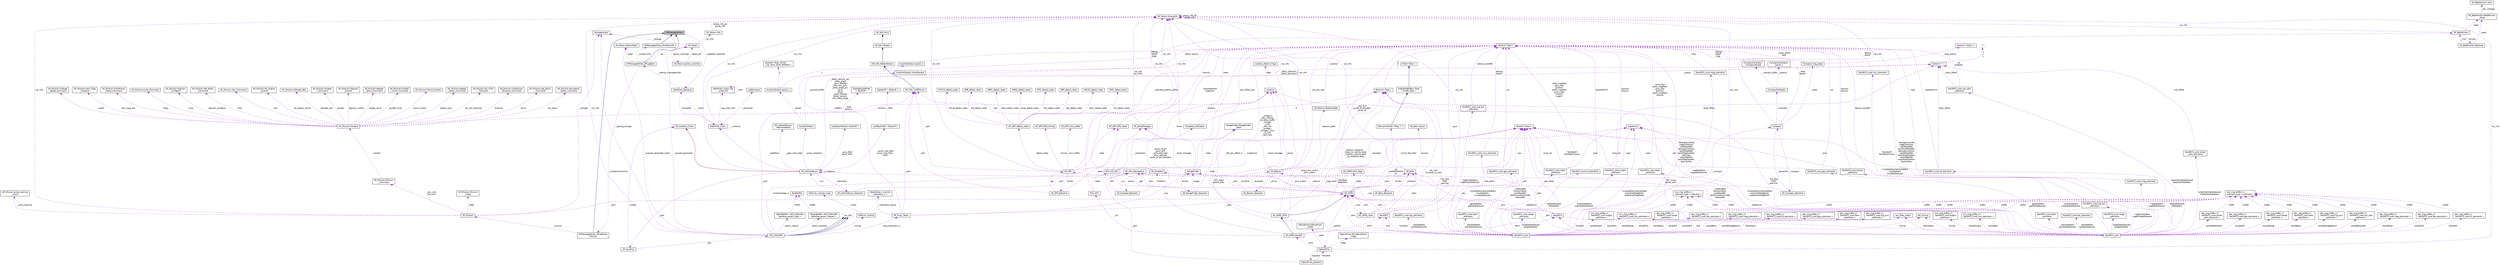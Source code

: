 digraph "DFMessageWriter"
{
 // INTERACTIVE_SVG=YES
  edge [fontname="Helvetica",fontsize="10",labelfontname="Helvetica",labelfontsize="10"];
  node [fontname="Helvetica",fontsize="10",shape=record];
  Node1 [label="DFMessageWriter",height=0.2,width=0.4,color="black", fillcolor="grey75", style="filled", fontcolor="black"];
  Node2 -> Node1 [dir="back",color="darkorchid3",fontsize="10",style="dashed",label=" _dataflash_backend" ,fontname="Helvetica"];
  Node2 [label="DataFlash_Backend",height=0.2,width=0.4,color="black", fillcolor="white", style="filled",URL="$classDataFlash__Backend.html"];
  Node3 -> Node2 [dir="back",color="darkorchid3",fontsize="10",style="dashed",label=" _front" ,fontname="Helvetica"];
  Node3 [label="DataFlash_Class",height=0.2,width=0.4,color="black", fillcolor="white", style="filled",URL="$classDataFlash__Class.html"];
  Node4 -> Node3 [dir="back",color="darkorchid3",fontsize="10",style="dashed",label=" log_write_fmts" ,fontname="Helvetica"];
  Node4 [label="DataFlash_Class::log\l_write_fmt",height=0.2,width=0.4,color="black", fillcolor="white", style="filled",URL="$structDataFlash__Class_1_1log__write__fmt.html"];
  Node4 -> Node4 [dir="back",color="darkorchid3",fontsize="10",style="dashed",label=" next" ,fontname="Helvetica"];
  Node5 -> Node3 [dir="back",color="darkorchid3",fontsize="10",style="dashed",label=" _structures" ,fontname="Helvetica"];
  Node5 [label="LogStructure",height=0.2,width=0.4,color="black", fillcolor="white", style="filled",URL="$structLogStructure.html"];
  Node3 -> Node3 [dir="back",color="darkorchid3",fontsize="10",style="dashed",label=" _instance" ,fontname="Helvetica"];
  Node2 -> Node3 [dir="back",color="darkorchid3",fontsize="10",style="dashed",label=" backends" ,fontname="Helvetica"];
  Node6 -> Node3 [dir="back",color="darkorchid3",fontsize="10",style="dashed",label=" var_info" ,fontname="Helvetica"];
  Node6 [label="AP_Param::GroupInfo",height=0.2,width=0.4,color="black", fillcolor="white", style="filled",URL="$structAP__Param_1_1GroupInfo.html"];
  Node6 -> Node6 [dir="back",color="darkorchid3",fontsize="10",style="dashed",label=" group_info_ptr\ngroup_info" ,fontname="Helvetica"];
  Node7 -> Node2 [dir="back",color="darkorchid3",fontsize="10",style="dashed",label=" _startup_messagewriter" ,fontname="Helvetica"];
  Node7 [label="DFMessageWriter_DFLogStart",height=0.2,width=0.4,color="black", fillcolor="white", style="filled",URL="$classDFMessageWriter__DFLogStart.html"];
  Node1 -> Node7 [dir="back",color="midnightblue",fontsize="10",style="solid",fontname="Helvetica"];
  Node8 -> Node7 [dir="back",color="darkorchid3",fontsize="10",style="dashed",label=" _writeentiremission" ,fontname="Helvetica"];
  Node8 [label="DFMessageWriter_WriteEntire\lMission",height=0.2,width=0.4,color="black", fillcolor="white", style="filled",URL="$classDFMessageWriter__WriteEntireMission.html"];
  Node1 -> Node8 [dir="back",color="midnightblue",fontsize="10",style="solid",fontname="Helvetica"];
  Node9 -> Node8 [dir="back",color="darkorchid3",fontsize="10",style="dashed",label=" _mission" ,fontname="Helvetica"];
  Node9 [label="AP_Mission",height=0.2,width=0.4,color="black", fillcolor="white", style="filled",URL="$classAP__Mission.html",tooltip="Object managing Mission. "];
  Node10 -> Node9 [dir="back",color="darkorchid3",fontsize="10",style="dashed",label=" _storage" ,fontname="Helvetica"];
  Node10 [label="StorageAccess",height=0.2,width=0.4,color="black", fillcolor="white", style="filled",URL="$classStorageAccess.html"];
  Node11 -> Node9 [dir="back",color="darkorchid3",fontsize="10",style="dashed",label=" _nav_cmd\n_do_cmd" ,fontname="Helvetica"];
  Node11 [label="AP_Mission::Mission\l_Command",height=0.2,width=0.4,color="black", fillcolor="white", style="filled",URL="$structAP__Mission_1_1Mission__Command.html"];
  Node12 -> Node11 [dir="back",color="darkorchid3",fontsize="10",style="dashed",label=" content" ,fontname="Helvetica"];
  Node12 [label="AP_Mission::Content",height=0.2,width=0.4,color="black", fillcolor="white", style="filled",URL="$unionAP__Mission_1_1Content.html"];
  Node13 -> Node12 [dir="back",color="darkorchid3",fontsize="10",style="dashed",label=" guided_limits" ,fontname="Helvetica"];
  Node13 [label="AP_Mission::Guided\l_Limits_Command",height=0.2,width=0.4,color="black", fillcolor="white", style="filled",URL="$structAP__Mission_1_1Guided__Limits__Command.html"];
  Node14 -> Node12 [dir="back",color="darkorchid3",fontsize="10",style="dashed",label=" mount_control" ,fontname="Helvetica"];
  Node14 [label="AP_Mission::Mount_Control",height=0.2,width=0.4,color="black", fillcolor="white", style="filled",URL="$structAP__Mission_1_1Mount__Control.html"];
  Node15 -> Node12 [dir="back",color="darkorchid3",fontsize="10",style="dashed",label=" repeat_relay" ,fontname="Helvetica"];
  Node15 [label="AP_Mission::Repeat\l_Relay_Command",height=0.2,width=0.4,color="black", fillcolor="white", style="filled",URL="$structAP__Mission_1_1Repeat__Relay__Command.html"];
  Node16 -> Node12 [dir="back",color="darkorchid3",fontsize="10",style="dashed",label=" do_vtol_transition" ,fontname="Helvetica"];
  Node16 [label="AP_Mission::Do_VTOL\l_Transition",height=0.2,width=0.4,color="black", fillcolor="white", style="filled",URL="$structAP__Mission_1_1Do__VTOL__Transition.html"];
  Node17 -> Node12 [dir="back",color="darkorchid3",fontsize="10",style="dashed",label=" distance" ,fontname="Helvetica"];
  Node17 [label="AP_Mission::Conditional\l_Distance_Command",height=0.2,width=0.4,color="black", fillcolor="white", style="filled",URL="$structAP__Mission_1_1Conditional__Distance__Command.html"];
  Node18 -> Node12 [dir="back",color="darkorchid3",fontsize="10",style="dashed",label=" servo" ,fontname="Helvetica"];
  Node18 [label="AP_Mission::Set_Servo\l_Command",height=0.2,width=0.4,color="black", fillcolor="white", style="filled",URL="$structAP__Mission_1_1Set__Servo__Command.html"];
  Node19 -> Node12 [dir="back",color="darkorchid3",fontsize="10",style="dashed",label=" nav_delay" ,fontname="Helvetica"];
  Node19 [label="AP_Mission::Navigation\l_Delay_Command",height=0.2,width=0.4,color="black", fillcolor="white", style="filled",URL="$structAP__Mission_1_1Navigation__Delay__Command.html"];
  Node20 -> Node12 [dir="back",color="darkorchid3",fontsize="10",style="dashed",label=" speed" ,fontname="Helvetica"];
  Node20 [label="AP_Mission::Change\l_Speed_Command",height=0.2,width=0.4,color="black", fillcolor="white", style="filled",URL="$structAP__Mission_1_1Change__Speed__Command.html"];
  Node21 -> Node12 [dir="back",color="darkorchid3",fontsize="10",style="dashed",label=" cam_trigg_dist" ,fontname="Helvetica"];
  Node21 [label="AP_Mission::Cam_Trigg\l_Distance",height=0.2,width=0.4,color="black", fillcolor="white", style="filled",URL="$structAP__Mission_1_1Cam__Trigg__Distance.html"];
  Node22 -> Node12 [dir="back",color="darkorchid3",fontsize="10",style="dashed",label=" delay" ,fontname="Helvetica"];
  Node22 [label="AP_Mission::Conditional\l_Delay_Command",height=0.2,width=0.4,color="black", fillcolor="white", style="filled",URL="$structAP__Mission_1_1Conditional__Delay__Command.html"];
  Node23 -> Node12 [dir="back",color="darkorchid3",fontsize="10",style="dashed",label=" jump" ,fontname="Helvetica"];
  Node23 [label="AP_Mission::Jump_Command",height=0.2,width=0.4,color="black", fillcolor="white", style="filled",URL="$structAP__Mission_1_1Jump__Command.html"];
  Node24 -> Node12 [dir="back",color="darkorchid3",fontsize="10",style="dashed",label=" location" ,fontname="Helvetica"];
  Node24 [label="Location",height=0.2,width=0.4,color="black", fillcolor="white", style="filled",URL="$structLocation.html"];
  Node25 -> Node24 [dir="back",color="darkorchid3",fontsize="10",style="dashed",label=" flags" ,fontname="Helvetica"];
  Node25 [label="Location_Option_Flags",height=0.2,width=0.4,color="black", fillcolor="white", style="filled",URL="$structLocation__Option__Flags.html"];
  Node26 -> Node12 [dir="back",color="darkorchid3",fontsize="10",style="dashed",label=" digicam_configure" ,fontname="Helvetica"];
  Node26 [label="AP_Mission::Digicam\l_Configure",height=0.2,width=0.4,color="black", fillcolor="white", style="filled",URL="$structAP__Mission_1_1Digicam__Configure.html"];
  Node27 -> Node12 [dir="back",color="darkorchid3",fontsize="10",style="dashed",label=" relay" ,fontname="Helvetica"];
  Node27 [label="AP_Mission::Set_Relay\l_Command",height=0.2,width=0.4,color="black", fillcolor="white", style="filled",URL="$structAP__Mission_1_1Set__Relay__Command.html"];
  Node28 -> Node12 [dir="back",color="darkorchid3",fontsize="10",style="dashed",label=" yaw" ,fontname="Helvetica"];
  Node28 [label="AP_Mission::Yaw_Command",height=0.2,width=0.4,color="black", fillcolor="white", style="filled",URL="$structAP__Mission_1_1Yaw__Command.html"];
  Node29 -> Node12 [dir="back",color="darkorchid3",fontsize="10",style="dashed",label=" do_engine_control" ,fontname="Helvetica"];
  Node29 [label="AP_Mission::Do_Engine\l_Control",height=0.2,width=0.4,color="black", fillcolor="white", style="filled",URL="$structAP__Mission_1_1Do__Engine__Control.html"];
  Node30 -> Node12 [dir="back",color="darkorchid3",fontsize="10",style="dashed",label=" altitude_wait" ,fontname="Helvetica"];
  Node30 [label="AP_Mission::Altitude_Wait",height=0.2,width=0.4,color="black", fillcolor="white", style="filled",URL="$structAP__Mission_1_1Altitude__Wait.html"];
  Node31 -> Node12 [dir="back",color="darkorchid3",fontsize="10",style="dashed",label=" gripper" ,fontname="Helvetica"];
  Node31 [label="AP_Mission::Gripper\l_Command",height=0.2,width=0.4,color="black", fillcolor="white", style="filled",URL="$structAP__Mission_1_1Gripper__Command.html"];
  Node32 -> Node12 [dir="back",color="darkorchid3",fontsize="10",style="dashed",label=" digicam_control" ,fontname="Helvetica"];
  Node32 [label="AP_Mission::Digicam\l_Control",height=0.2,width=0.4,color="black", fillcolor="white", style="filled",URL="$structAP__Mission_1_1Digicam__Control.html"];
  Node33 -> Node12 [dir="back",color="darkorchid3",fontsize="10",style="dashed",label=" repeat_servo" ,fontname="Helvetica"];
  Node33 [label="AP_Mission::Repeat\l_Servo_Command",height=0.2,width=0.4,color="black", fillcolor="white", style="filled",URL="$structAP__Mission_1_1Repeat__Servo__Command.html"];
  Node6 -> Node9 [dir="back",color="darkorchid3",fontsize="10",style="dashed",label=" var_info" ,fontname="Helvetica"];
  Node34 -> Node9 [dir="back",color="darkorchid3",fontsize="10",style="dashed",label=" _flags" ,fontname="Helvetica"];
  Node34 [label="AP_Mission::Mission\l_Flags",height=0.2,width=0.4,color="black", fillcolor="white", style="filled",URL="$structAP__Mission_1_1Mission__Flags.html"];
  Node35 -> Node9 [dir="back",color="darkorchid3",fontsize="10",style="dashed",label=" _ahrs" ,fontname="Helvetica"];
  Node35 [label="AP_AHRS",height=0.2,width=0.4,color="black", fillcolor="white", style="filled",URL="$classAP__AHRS.html"];
  Node36 -> Node35 [dir="back",color="darkorchid3",fontsize="10",style="dashed",label=" _rotation_autopilot\l_body_to_vehicle_body\n_rotation_vehicle_body\l_to_autopilot_body" ,fontname="Helvetica"];
  Node36 [label="Matrix3\< float \>",height=0.2,width=0.4,color="black", fillcolor="white", style="filled",URL="$classMatrix3.html"];
  Node37 -> Node36 [dir="back",color="darkorchid3",fontsize="10",style="dashed",label=" a\nb\nc" ,fontname="Helvetica"];
  Node37 [label="Vector3\< float \>",height=0.2,width=0.4,color="black", fillcolor="white", style="filled",URL="$classVector3.html"];
  Node38 -> Node35 [dir="back",color="darkorchid3",fontsize="10",style="dashed",label=" _flags" ,fontname="Helvetica"];
  Node38 [label="AP_AHRS::ahrs_flags",height=0.2,width=0.4,color="black", fillcolor="white", style="filled",URL="$structAP__AHRS_1_1ahrs__flags.html"];
  Node39 -> Node35 [dir="back",color="darkorchid3",fontsize="10",style="dashed",label=" _baro" ,fontname="Helvetica"];
  Node39 [label="AP_Baro",height=0.2,width=0.4,color="black", fillcolor="white", style="filled",URL="$classAP__Baro.html"];
  Node40 -> Node39 [dir="back",color="darkorchid3",fontsize="10",style="dashed",label=" sensors" ,fontname="Helvetica"];
  Node40 [label="AP_Baro::sensor",height=0.2,width=0.4,color="black", fillcolor="white", style="filled",URL="$structAP__Baro_1_1sensor.html"];
  Node41 -> Node39 [dir="back",color="darkorchid3",fontsize="10",style="dashed",label=" _climb_rate_filter" ,fontname="Helvetica"];
  Node41 [label="DerivativeFilter\< float, 7 \>",height=0.2,width=0.4,color="black", fillcolor="white", style="filled",URL="$classDerivativeFilter.html"];
  Node42 -> Node41 [dir="back",color="midnightblue",fontsize="10",style="solid",fontname="Helvetica"];
  Node42 [label="FilterWithBuffer\< float,\l FILTER_SIZE \>",height=0.2,width=0.4,color="black", fillcolor="white", style="filled",URL="$classFilterWithBuffer.html"];
  Node43 -> Node42 [dir="back",color="midnightblue",fontsize="10",style="solid",fontname="Helvetica"];
  Node43 [label="Filter\< float \>",height=0.2,width=0.4,color="black", fillcolor="white", style="filled",URL="$classFilter.html"];
  Node6 -> Node39 [dir="back",color="darkorchid3",fontsize="10",style="dashed",label=" var_info" ,fontname="Helvetica"];
  Node44 -> Node39 [dir="back",color="darkorchid3",fontsize="10",style="dashed",label=" drivers" ,fontname="Helvetica"];
  Node44 [label="AP_Baro_Backend",height=0.2,width=0.4,color="black", fillcolor="white", style="filled",URL="$classAP__Baro__Backend.html"];
  Node39 -> Node44 [dir="back",color="darkorchid3",fontsize="10",style="dashed",label=" _frontend" ,fontname="Helvetica"];
  Node45 -> Node44 [dir="back",color="darkorchid3",fontsize="10",style="dashed",label=" _sem" ,fontname="Helvetica"];
  Node45 [label="AP_HAL::Semaphore",height=0.2,width=0.4,color="black", fillcolor="white", style="filled",URL="$classAP__HAL_1_1Semaphore.html"];
  Node46 -> Node35 [dir="back",color="darkorchid3",fontsize="10",style="dashed",label=" _optflow" ,fontname="Helvetica"];
  Node46 [label="OpticalFlow",height=0.2,width=0.4,color="black", fillcolor="white", style="filled",URL="$classOpticalFlow.html"];
  Node47 -> Node46 [dir="back",color="darkorchid3",fontsize="10",style="dashed",label=" _ahrs" ,fontname="Helvetica"];
  Node47 [label="AP_AHRS_NavEKF",height=0.2,width=0.4,color="black", fillcolor="white", style="filled",URL="$classAP__AHRS__NavEKF.html"];
  Node48 -> Node47 [dir="back",color="midnightblue",fontsize="10",style="solid",fontname="Helvetica"];
  Node48 [label="AP_AHRS_DCM",height=0.2,width=0.4,color="black", fillcolor="white", style="filled",URL="$classAP__AHRS__DCM.html"];
  Node35 -> Node48 [dir="back",color="midnightblue",fontsize="10",style="solid",fontname="Helvetica"];
  Node36 -> Node48 [dir="back",color="darkorchid3",fontsize="10",style="dashed",label=" _body_dcm_matrix\n_dcm_matrix" ,fontname="Helvetica"];
  Node37 -> Node48 [dir="back",color="darkorchid3",fontsize="10",style="dashed",label=" _omega_P\n_last_velocity\n_ra_delay_buffer\n_omega\n_wind\n_last_vel\n_omega_I\n_omega_I_sum\n_ra_sum\n_last_fuse\n..." ,fontname="Helvetica"];
  Node49 -> Node48 [dir="back",color="darkorchid3",fontsize="10",style="dashed",label=" _mag_earth" ,fontname="Helvetica"];
  Node49 [label="Vector2\< float \>",height=0.2,width=0.4,color="black", fillcolor="white", style="filled",URL="$structVector2.html"];
  Node36 -> Node47 [dir="back",color="darkorchid3",fontsize="10",style="dashed",label=" _dcm_matrix" ,fontname="Helvetica"];
  Node50 -> Node47 [dir="back",color="darkorchid3",fontsize="10",style="dashed",label=" EKF2" ,fontname="Helvetica"];
  Node50 [label="NavEKF2",height=0.2,width=0.4,color="black", fillcolor="white", style="filled",URL="$classNavEKF2.html"];
  Node39 -> Node50 [dir="back",color="darkorchid3",fontsize="10",style="dashed",label=" _baro" ,fontname="Helvetica"];
  Node6 -> Node50 [dir="back",color="darkorchid3",fontsize="10",style="dashed",label=" var_info" ,fontname="Helvetica"];
  Node49 -> Node50 [dir="back",color="darkorchid3",fontsize="10",style="dashed",label=" core_delta" ,fontname="Helvetica"];
  Node51 -> Node50 [dir="back",color="darkorchid3",fontsize="10",style="dashed",label=" _rng" ,fontname="Helvetica"];
  Node51 [label="RangeFinder",height=0.2,width=0.4,color="black", fillcolor="white", style="filled",URL="$classRangeFinder.html"];
  Node52 -> Node51 [dir="back",color="darkorchid3",fontsize="10",style="dashed",label=" serial_manager" ,fontname="Helvetica"];
  Node52 [label="AP_SerialManager",height=0.2,width=0.4,color="black", fillcolor="white", style="filled",URL="$classAP__SerialManager.html"];
  Node53 -> Node52 [dir="back",color="darkorchid3",fontsize="10",style="dashed",label=" uart" ,fontname="Helvetica"];
  Node53 [label="AP_HAL::UARTDriver",height=0.2,width=0.4,color="black", fillcolor="white", style="filled",URL="$classAP__HAL_1_1UARTDriver.html"];
  Node54 -> Node53 [dir="back",color="midnightblue",fontsize="10",style="solid",fontname="Helvetica"];
  Node54 [label="AP_HAL::BetterStream",height=0.2,width=0.4,color="black", fillcolor="white", style="filled",URL="$classAP__HAL_1_1BetterStream.html"];
  Node55 -> Node54 [dir="back",color="midnightblue",fontsize="10",style="solid",fontname="Helvetica"];
  Node55 [label="AP_HAL::Stream",height=0.2,width=0.4,color="black", fillcolor="white", style="filled",URL="$classAP__HAL_1_1Stream.html"];
  Node56 -> Node55 [dir="back",color="midnightblue",fontsize="10",style="solid",fontname="Helvetica"];
  Node56 [label="AP_HAL::Print",height=0.2,width=0.4,color="black", fillcolor="white", style="filled",URL="$classAP__HAL_1_1Print.html"];
  Node6 -> Node52 [dir="back",color="darkorchid3",fontsize="10",style="dashed",label=" var_info" ,fontname="Helvetica"];
  Node57 -> Node51 [dir="back",color="darkorchid3",fontsize="10",style="dashed",label=" state" ,fontname="Helvetica"];
  Node57 [label="RangeFinder::RangeFinder\l_State",height=0.2,width=0.4,color="black", fillcolor="white", style="filled",URL="$structRangeFinder_1_1RangeFinder__State.html"];
  Node6 -> Node51 [dir="back",color="darkorchid3",fontsize="10",style="dashed",label=" var_info" ,fontname="Helvetica"];
  Node37 -> Node51 [dir="back",color="darkorchid3",fontsize="10",style="dashed",label=" pos_offset_zero" ,fontname="Helvetica"];
  Node58 -> Node51 [dir="back",color="darkorchid3",fontsize="10",style="dashed",label=" drivers" ,fontname="Helvetica"];
  Node58 [label="AP_RangeFinder_Backend",height=0.2,width=0.4,color="black", fillcolor="white", style="filled",URL="$classAP__RangeFinder__Backend.html"];
  Node57 -> Node58 [dir="back",color="darkorchid3",fontsize="10",style="dashed",label=" state" ,fontname="Helvetica"];
  Node45 -> Node58 [dir="back",color="darkorchid3",fontsize="10",style="dashed",label=" _sem" ,fontname="Helvetica"];
  Node51 -> Node58 [dir="back",color="darkorchid3",fontsize="10",style="dashed",label=" ranger" ,fontname="Helvetica"];
  Node35 -> Node50 [dir="back",color="darkorchid3",fontsize="10",style="dashed",label=" _ahrs" ,fontname="Helvetica"];
  Node59 -> Node50 [dir="back",color="darkorchid3",fontsize="10",style="dashed",label=" core" ,fontname="Helvetica"];
  Node59 [label="NavEKF2_core",height=0.2,width=0.4,color="black", fillcolor="white", style="filled",URL="$classNavEKF2__core.html"];
  Node60 -> Node59 [dir="back",color="darkorchid3",fontsize="10",style="dashed",label=" magDataNew\nmagDataDelayed" ,fontname="Helvetica"];
  Node60 [label="NavEKF2_core::mag_elements",height=0.2,width=0.4,color="black", fillcolor="white", style="filled",URL="$structNavEKF2__core_1_1mag__elements.html"];
  Node37 -> Node60 [dir="back",color="darkorchid3",fontsize="10",style="dashed",label=" mag" ,fontname="Helvetica"];
  Node36 -> Node59 [dir="back",color="darkorchid3",fontsize="10",style="dashed",label=" Tbn_flow\nDCM\nprevTnb" ,fontname="Helvetica"];
  Node50 -> Node59 [dir="back",color="darkorchid3",fontsize="10",style="dashed",label=" frontend" ,fontname="Helvetica"];
  Node61 -> Node59 [dir="back",color="darkorchid3",fontsize="10",style="dashed",label=" baroDataNew\nbaroDataDelayed" ,fontname="Helvetica"];
  Node61 [label="NavEKF2_core::baro\l_elements",height=0.2,width=0.4,color="black", fillcolor="white", style="filled",URL="$structNavEKF2__core_1_1baro__elements.html"];
  Node62 -> Node59 [dir="back",color="darkorchid3",fontsize="10",style="dashed",label=" storedIMU" ,fontname="Helvetica"];
  Node62 [label="imu_ring_buffer_t\<\l NavEKF2_core::imu_elements \>",height=0.2,width=0.4,color="black", fillcolor="white", style="filled",URL="$classimu__ring__buffer__t.html"];
  Node63 -> Node62 [dir="back",color="darkorchid3",fontsize="10",style="dashed",label=" buffer" ,fontname="Helvetica"];
  Node63 [label="imu_ring_buffer_t\<\l element_type \>::element_t",height=0.2,width=0.4,color="black", fillcolor="white", style="filled",URL="$structimu__ring__buffer__t_1_1element__t.html"];
  Node64 -> Node59 [dir="back",color="darkorchid3",fontsize="10",style="dashed",label=" rngBcnDataNew\nrngBcnDataDelayed" ,fontname="Helvetica"];
  Node64 [label="NavEKF2_core::rng_bcn\l_elements",height=0.2,width=0.4,color="black", fillcolor="white", style="filled",URL="$structNavEKF2__core_1_1rng__bcn__elements.html"];
  Node37 -> Node64 [dir="back",color="darkorchid3",fontsize="10",style="dashed",label=" beacon_posNED" ,fontname="Helvetica"];
  Node65 -> Node59 [dir="back",color="darkorchid3",fontsize="10",style="dashed",label=" ofDataDelayed\nofDataNew" ,fontname="Helvetica"];
  Node65 [label="NavEKF2_core::of_elements",height=0.2,width=0.4,color="black", fillcolor="white", style="filled",URL="$structNavEKF2__core_1_1of__elements.html"];
  Node37 -> Node65 [dir="back",color="darkorchid3",fontsize="10",style="dashed",label=" bodyRadXYZ" ,fontname="Helvetica"];
  Node66 -> Node65 [dir="back",color="darkorchid3",fontsize="10",style="dashed",label=" body_offset" ,fontname="Helvetica"];
  Node66 [label="Vector3\< T \>",height=0.2,width=0.4,color="black", fillcolor="white", style="filled",URL="$classVector3.html"];
  Node67 -> Node66 [dir="back",color="darkorchid3",fontsize="10",style="dashed",label=" x\ny\nz" ,fontname="Helvetica"];
  Node67 [label="T",height=0.2,width=0.4,color="grey75", fillcolor="white", style="filled"];
  Node49 -> Node65 [dir="back",color="darkorchid3",fontsize="10",style="dashed",label=" flowRadXY\nflowRadXYcomp" ,fontname="Helvetica"];
  Node68 -> Node59 [dir="back",color="darkorchid3",fontsize="10",style="dashed",label=" storedGPS" ,fontname="Helvetica"];
  Node68 [label="obs_ring_buffer_t\<\l NavEKF2_core::gps_elements \>",height=0.2,width=0.4,color="black", fillcolor="white", style="filled",URL="$classobs__ring__buffer__t.html"];
  Node69 -> Node68 [dir="back",color="darkorchid3",fontsize="10",style="dashed",label=" buffer" ,fontname="Helvetica"];
  Node69 [label="obs_ring_buffer_t\<\l element_type \>::element_t",height=0.2,width=0.4,color="black", fillcolor="white", style="filled",URL="$structobs__ring__buffer__t_1_1element__t.html"];
  Node70 -> Node59 [dir="back",color="darkorchid3",fontsize="10",style="dashed",label=" timing" ,fontname="Helvetica"];
  Node70 [label="ekf_timing",height=0.2,width=0.4,color="black", fillcolor="white", style="filled",URL="$structekf__timing.html"];
  Node71 -> Node59 [dir="back",color="darkorchid3",fontsize="10",style="dashed",label=" tasDataNew\ntasDataDelayed" ,fontname="Helvetica"];
  Node71 [label="NavEKF2_core::tas_elements",height=0.2,width=0.4,color="black", fillcolor="white", style="filled",URL="$structNavEKF2__core_1_1tas__elements.html"];
  Node72 -> Node59 [dir="back",color="darkorchid3",fontsize="10",style="dashed",label=" imuQuatDownSampleNew\nprevQuatMagReset\nquatAtLastMagReset" ,fontname="Helvetica"];
  Node72 [label="Quaternion",height=0.2,width=0.4,color="black", fillcolor="white", style="filled",URL="$classQuaternion.html"];
  Node73 -> Node59 [dir="back",color="darkorchid3",fontsize="10",style="dashed",label=" stateStruct" ,fontname="Helvetica"];
  Node73 [label="NavEKF2_core::state\l_elements",height=0.2,width=0.4,color="black", fillcolor="white", style="filled",URL="$structNavEKF2__core_1_1state__elements.html"];
  Node72 -> Node73 [dir="back",color="darkorchid3",fontsize="10",style="dashed",label=" quat" ,fontname="Helvetica"];
  Node37 -> Node73 [dir="back",color="darkorchid3",fontsize="10",style="dashed",label=" body_magfield\ngyro_bias\nposition\nearth_magfield\ngyro_scale\nvelocity\nangErr" ,fontname="Helvetica"];
  Node49 -> Node73 [dir="back",color="darkorchid3",fontsize="10",style="dashed",label=" wind_vel" ,fontname="Helvetica"];
  Node74 -> Node59 [dir="back",color="darkorchid3",fontsize="10",style="dashed",label=" storedOF" ,fontname="Helvetica"];
  Node74 [label="obs_ring_buffer_t\<\l NavEKF2_core::of_elements \>",height=0.2,width=0.4,color="black", fillcolor="white", style="filled",URL="$classobs__ring__buffer__t.html"];
  Node69 -> Node74 [dir="back",color="darkorchid3",fontsize="10",style="dashed",label=" buffer" ,fontname="Helvetica"];
  Node75 -> Node59 [dir="back",color="darkorchid3",fontsize="10",style="dashed",label=" imuDataDownSampledNew\nimuDataNew\nimuDataDelayed" ,fontname="Helvetica"];
  Node75 [label="NavEKF2_core::imu_elements",height=0.2,width=0.4,color="black", fillcolor="white", style="filled",URL="$structNavEKF2__core_1_1imu__elements.html"];
  Node37 -> Node75 [dir="back",color="darkorchid3",fontsize="10",style="dashed",label=" delAng\ndelVel" ,fontname="Helvetica"];
  Node37 -> Node59 [dir="back",color="darkorchid3",fontsize="10",style="dashed",label=" delAngCorrected\nrngBcnPosSum\nvelOffsetNED\ndelAngCorrection\nearthRateNED\nearthMagFieldVar\ntiltErrVec\nvelDotNEDfilt\nbodyMagFieldVar\nreceiverPos\n..." ,fontname="Helvetica"];
  Node76 -> Node59 [dir="back",color="darkorchid3",fontsize="10",style="dashed",label=" filterStatus" ,fontname="Helvetica"];
  Node76 [label="nav_filter_status",height=0.2,width=0.4,color="black", fillcolor="white", style="filled",URL="$unionnav__filter__status.html"];
  Node77 -> Node59 [dir="back",color="darkorchid3",fontsize="10",style="dashed",label=" outputDataNew\noutputDataDelayed" ,fontname="Helvetica"];
  Node77 [label="NavEKF2_core::output\l_elements",height=0.2,width=0.4,color="black", fillcolor="white", style="filled",URL="$structNavEKF2__core_1_1output__elements.html"];
  Node72 -> Node77 [dir="back",color="darkorchid3",fontsize="10",style="dashed",label=" quat" ,fontname="Helvetica"];
  Node37 -> Node77 [dir="back",color="darkorchid3",fontsize="10",style="dashed",label=" position\nvelocity" ,fontname="Helvetica"];
  Node78 -> Node59 [dir="back",color="darkorchid3",fontsize="10",style="dashed",label=" gpsDataNew\ngpsDataDelayed" ,fontname="Helvetica"];
  Node78 [label="NavEKF2_core::gps_elements",height=0.2,width=0.4,color="black", fillcolor="white", style="filled",URL="$structNavEKF2__core_1_1gps__elements.html"];
  Node37 -> Node78 [dir="back",color="darkorchid3",fontsize="10",style="dashed",label=" vel" ,fontname="Helvetica"];
  Node49 -> Node78 [dir="back",color="darkorchid3",fontsize="10",style="dashed",label=" pos" ,fontname="Helvetica"];
  Node49 -> Node59 [dir="back",color="darkorchid3",fontsize="10",style="dashed",label=" velResetNE\nflowGyroBias\nposResetNE\nlastKnownPositionNE\nheldVelNE" ,fontname="Helvetica"];
  Node79 -> Node59 [dir="back",color="darkorchid3",fontsize="10",style="dashed",label=" storedBaro" ,fontname="Helvetica"];
  Node79 [label="obs_ring_buffer_t\<\l NavEKF2_core::baro\l_elements \>",height=0.2,width=0.4,color="black", fillcolor="white", style="filled",URL="$classobs__ring__buffer__t.html"];
  Node69 -> Node79 [dir="back",color="darkorchid3",fontsize="10",style="dashed",label=" buffer" ,fontname="Helvetica"];
  Node80 -> Node59 [dir="back",color="darkorchid3",fontsize="10",style="dashed",label=" storedRangeBeacon" ,fontname="Helvetica"];
  Node80 [label="obs_ring_buffer_t\<\l NavEKF2_core::rng_bcn\l_elements \>",height=0.2,width=0.4,color="black", fillcolor="white", style="filled",URL="$classobs__ring__buffer__t.html"];
  Node69 -> Node80 [dir="back",color="darkorchid3",fontsize="10",style="dashed",label=" buffer" ,fontname="Helvetica"];
  Node81 -> Node59 [dir="back",color="darkorchid3",fontsize="10",style="dashed",label=" storedRange" ,fontname="Helvetica"];
  Node81 [label="obs_ring_buffer_t\<\l NavEKF2_core::range\l_elements \>",height=0.2,width=0.4,color="black", fillcolor="white", style="filled",URL="$classobs__ring__buffer__t.html"];
  Node69 -> Node81 [dir="back",color="darkorchid3",fontsize="10",style="dashed",label=" buffer" ,fontname="Helvetica"];
  Node82 -> Node59 [dir="back",color="darkorchid3",fontsize="10",style="dashed",label=" storedTAS" ,fontname="Helvetica"];
  Node82 [label="obs_ring_buffer_t\<\l NavEKF2_core::tas_elements \>",height=0.2,width=0.4,color="black", fillcolor="white", style="filled",URL="$classobs__ring__buffer__t.html"];
  Node69 -> Node82 [dir="back",color="darkorchid3",fontsize="10",style="dashed",label=" buffer" ,fontname="Helvetica"];
  Node35 -> Node59 [dir="back",color="darkorchid3",fontsize="10",style="dashed",label=" _ahrs" ,fontname="Helvetica"];
  Node83 -> Node59 [dir="back",color="darkorchid3",fontsize="10",style="dashed",label=" storedMag" ,fontname="Helvetica"];
  Node83 [label="obs_ring_buffer_t\<\l NavEKF2_core::mag_elements \>",height=0.2,width=0.4,color="black", fillcolor="white", style="filled",URL="$classobs__ring__buffer__t.html"];
  Node69 -> Node83 [dir="back",color="darkorchid3",fontsize="10",style="dashed",label=" buffer" ,fontname="Helvetica"];
  Node84 -> Node59 [dir="back",color="darkorchid3",fontsize="10",style="dashed",label=" rangeDataDelayed\nrangeDataNew" ,fontname="Helvetica"];
  Node84 [label="NavEKF2_core::range\l_elements",height=0.2,width=0.4,color="black", fillcolor="white", style="filled",URL="$structNavEKF2__core_1_1range__elements.html"];
  Node24 -> Node59 [dir="back",color="darkorchid3",fontsize="10",style="dashed",label=" EKF_origin\ngpsloc_prev" ,fontname="Helvetica"];
  Node85 -> Node59 [dir="back",color="darkorchid3",fontsize="10",style="dashed",label=" storedOutput" ,fontname="Helvetica"];
  Node85 [label="imu_ring_buffer_t\<\l NavEKF2_core::output\l_elements \>",height=0.2,width=0.4,color="black", fillcolor="white", style="filled",URL="$classimu__ring__buffer__t.html"];
  Node63 -> Node85 [dir="back",color="darkorchid3",fontsize="10",style="dashed",label=" buffer" ,fontname="Helvetica"];
  Node86 -> Node47 [dir="back",color="darkorchid3",fontsize="10",style="dashed",label=" EKF3" ,fontname="Helvetica"];
  Node86 [label="NavEKF3",height=0.2,width=0.4,color="black", fillcolor="white", style="filled",URL="$classNavEKF3.html"];
  Node87 -> Node86 [dir="back",color="darkorchid3",fontsize="10",style="dashed",label=" core" ,fontname="Helvetica"];
  Node87 [label="NavEKF3_core",height=0.2,width=0.4,color="black", fillcolor="white", style="filled",URL="$classNavEKF3__core.html"];
  Node88 -> Node87 [dir="back",color="darkorchid3",fontsize="10",style="dashed",label=" storedMag" ,fontname="Helvetica"];
  Node88 [label="obs_ring_buffer_t\<\l NavEKF3_core::mag_elements \>",height=0.2,width=0.4,color="black", fillcolor="white", style="filled",URL="$classobs__ring__buffer__t.html"];
  Node69 -> Node88 [dir="back",color="darkorchid3",fontsize="10",style="dashed",label=" buffer" ,fontname="Helvetica"];
  Node89 -> Node87 [dir="back",color="darkorchid3",fontsize="10",style="dashed",label=" outputDataNew\noutputDataDelayed" ,fontname="Helvetica"];
  Node89 [label="NavEKF3_core::output\l_elements",height=0.2,width=0.4,color="black", fillcolor="white", style="filled",URL="$structNavEKF3__core_1_1output__elements.html"];
  Node72 -> Node89 [dir="back",color="darkorchid3",fontsize="10",style="dashed",label=" quat" ,fontname="Helvetica"];
  Node37 -> Node89 [dir="back",color="darkorchid3",fontsize="10",style="dashed",label=" position\nvelocity" ,fontname="Helvetica"];
  Node90 -> Node87 [dir="back",color="darkorchid3",fontsize="10",style="dashed",label=" gpsDataNew\ngpsDataDelayed" ,fontname="Helvetica"];
  Node90 [label="NavEKF3_core::gps_elements",height=0.2,width=0.4,color="black", fillcolor="white", style="filled",URL="$structNavEKF3__core_1_1gps__elements.html"];
  Node37 -> Node90 [dir="back",color="darkorchid3",fontsize="10",style="dashed",label=" vel" ,fontname="Helvetica"];
  Node49 -> Node90 [dir="back",color="darkorchid3",fontsize="10",style="dashed",label=" pos" ,fontname="Helvetica"];
  Node36 -> Node87 [dir="back",color="darkorchid3",fontsize="10",style="dashed",label=" Tbn_flow\nDCM\nprevTnb" ,fontname="Helvetica"];
  Node86 -> Node87 [dir="back",color="darkorchid3",fontsize="10",style="dashed",label=" frontend" ,fontname="Helvetica"];
  Node91 -> Node87 [dir="back",color="darkorchid3",fontsize="10",style="dashed",label=" storedOF" ,fontname="Helvetica"];
  Node91 [label="obs_ring_buffer_t\<\l NavEKF3_core::of_elements \>",height=0.2,width=0.4,color="black", fillcolor="white", style="filled",URL="$classobs__ring__buffer__t.html"];
  Node69 -> Node91 [dir="back",color="darkorchid3",fontsize="10",style="dashed",label=" buffer" ,fontname="Helvetica"];
  Node70 -> Node87 [dir="back",color="darkorchid3",fontsize="10",style="dashed",label=" timing" ,fontname="Helvetica"];
  Node92 -> Node87 [dir="back",color="darkorchid3",fontsize="10",style="dashed",label=" wheelOdmDataDelayed\nwheelOdmDataNew" ,fontname="Helvetica"];
  Node92 [label="NavEKF3_core::wheel\l_odm_elements",height=0.2,width=0.4,color="black", fillcolor="white", style="filled",URL="$structNavEKF3__core_1_1wheel__odm__elements.html"];
  Node66 -> Node92 [dir="back",color="darkorchid3",fontsize="10",style="dashed",label=" hub_offset" ,fontname="Helvetica"];
  Node93 -> Node87 [dir="back",color="darkorchid3",fontsize="10",style="dashed",label=" bodyOdmDataDelayed\nbodyOdmDataNew" ,fontname="Helvetica"];
  Node93 [label="NavEKF3_core::vel_odm\l_elements",height=0.2,width=0.4,color="black", fillcolor="white", style="filled",URL="$structNavEKF3__core_1_1vel__odm__elements.html"];
  Node37 -> Node93 [dir="back",color="darkorchid3",fontsize="10",style="dashed",label=" vel\nangRate" ,fontname="Helvetica"];
  Node66 -> Node93 [dir="back",color="darkorchid3",fontsize="10",style="dashed",label=" body_offset" ,fontname="Helvetica"];
  Node72 -> Node87 [dir="back",color="darkorchid3",fontsize="10",style="dashed",label=" imuQuatDownSampleNew\nprevQuatMagReset\nquatAtLastMagReset" ,fontname="Helvetica"];
  Node94 -> Node87 [dir="back",color="darkorchid3",fontsize="10",style="dashed",label=" storedWheelOdm" ,fontname="Helvetica"];
  Node94 [label="obs_ring_buffer_t\<\l NavEKF3_core::wheel\l_odm_elements \>",height=0.2,width=0.4,color="black", fillcolor="white", style="filled",URL="$classobs__ring__buffer__t.html"];
  Node69 -> Node94 [dir="back",color="darkorchid3",fontsize="10",style="dashed",label=" buffer" ,fontname="Helvetica"];
  Node37 -> Node87 [dir="back",color="darkorchid3",fontsize="10",style="dashed",label=" delAngCorrected\nrngBcnPosSum\nvelOffsetNED\nbcnPosOffsetNED\ndelAngCorrection\nearthRateNED\nearthMagFieldVar\nvelDotNEDfilt\nbodyMagFieldVar\nreceiverPos\n..." ,fontname="Helvetica"];
  Node76 -> Node87 [dir="back",color="darkorchid3",fontsize="10",style="dashed",label=" filterStatus" ,fontname="Helvetica"];
  Node95 -> Node87 [dir="back",color="darkorchid3",fontsize="10",style="dashed",label=" magDataNew\nmagDataDelayed" ,fontname="Helvetica"];
  Node95 [label="NavEKF3_core::mag_elements",height=0.2,width=0.4,color="black", fillcolor="white", style="filled",URL="$structNavEKF3__core_1_1mag__elements.html"];
  Node37 -> Node95 [dir="back",color="darkorchid3",fontsize="10",style="dashed",label=" mag" ,fontname="Helvetica"];
  Node49 -> Node87 [dir="back",color="darkorchid3",fontsize="10",style="dashed",label=" velResetNE\nflowGyroBias\nposResetNE\nlastKnownPositionNE\nheldVelNE" ,fontname="Helvetica"];
  Node96 -> Node87 [dir="back",color="darkorchid3",fontsize="10",style="dashed",label=" storedGPS" ,fontname="Helvetica"];
  Node96 [label="obs_ring_buffer_t\<\l NavEKF3_core::gps_elements \>",height=0.2,width=0.4,color="black", fillcolor="white", style="filled",URL="$classobs__ring__buffer__t.html"];
  Node69 -> Node96 [dir="back",color="darkorchid3",fontsize="10",style="dashed",label=" buffer" ,fontname="Helvetica"];
  Node97 -> Node87 [dir="back",color="darkorchid3",fontsize="10",style="dashed",label=" stateStruct" ,fontname="Helvetica"];
  Node97 [label="NavEKF3_core::state\l_elements",height=0.2,width=0.4,color="black", fillcolor="white", style="filled",URL="$structNavEKF3__core_1_1state__elements.html"];
  Node72 -> Node97 [dir="back",color="darkorchid3",fontsize="10",style="dashed",label=" quat" ,fontname="Helvetica"];
  Node37 -> Node97 [dir="back",color="darkorchid3",fontsize="10",style="dashed",label=" accel_bias\nbody_magfield\ngyro_bias\nposition\nearth_magfield\nvelocity" ,fontname="Helvetica"];
  Node49 -> Node97 [dir="back",color="darkorchid3",fontsize="10",style="dashed",label=" wind_vel" ,fontname="Helvetica"];
  Node98 -> Node87 [dir="back",color="darkorchid3",fontsize="10",style="dashed",label=" storedRange" ,fontname="Helvetica"];
  Node98 [label="obs_ring_buffer_t\<\l NavEKF3_core::range\l_elements \>",height=0.2,width=0.4,color="black", fillcolor="white", style="filled",URL="$classobs__ring__buffer__t.html"];
  Node69 -> Node98 [dir="back",color="darkorchid3",fontsize="10",style="dashed",label=" buffer" ,fontname="Helvetica"];
  Node99 -> Node87 [dir="back",color="darkorchid3",fontsize="10",style="dashed",label=" rngBcnDataNew\nrngBcnDataDelayed" ,fontname="Helvetica"];
  Node99 [label="NavEKF3_core::rng_bcn\l_elements",height=0.2,width=0.4,color="black", fillcolor="white", style="filled",URL="$structNavEKF3__core_1_1rng__bcn__elements.html"];
  Node37 -> Node99 [dir="back",color="darkorchid3",fontsize="10",style="dashed",label=" beacon_posNED" ,fontname="Helvetica"];
  Node100 -> Node87 [dir="back",color="darkorchid3",fontsize="10",style="dashed",label=" baroDataNew\nbaroDataDelayed" ,fontname="Helvetica"];
  Node100 [label="NavEKF3_core::baro\l_elements",height=0.2,width=0.4,color="black", fillcolor="white", style="filled",URL="$structNavEKF3__core_1_1baro__elements.html"];
  Node35 -> Node87 [dir="back",color="darkorchid3",fontsize="10",style="dashed",label=" _ahrs" ,fontname="Helvetica"];
  Node101 -> Node87 [dir="back",color="darkorchid3",fontsize="10",style="dashed",label=" storedBaro" ,fontname="Helvetica"];
  Node101 [label="obs_ring_buffer_t\<\l NavEKF3_core::baro\l_elements \>",height=0.2,width=0.4,color="black", fillcolor="white", style="filled",URL="$classobs__ring__buffer__t.html"];
  Node69 -> Node101 [dir="back",color="darkorchid3",fontsize="10",style="dashed",label=" buffer" ,fontname="Helvetica"];
  Node24 -> Node87 [dir="back",color="darkorchid3",fontsize="10",style="dashed",label=" EKF_origin\ngpsloc_prev" ,fontname="Helvetica"];
  Node102 -> Node87 [dir="back",color="darkorchid3",fontsize="10",style="dashed",label=" tasDataNew\ntasDataDelayed" ,fontname="Helvetica"];
  Node102 [label="NavEKF3_core::tas_elements",height=0.2,width=0.4,color="black", fillcolor="white", style="filled",URL="$structNavEKF3__core_1_1tas__elements.html"];
  Node103 -> Node87 [dir="back",color="darkorchid3",fontsize="10",style="dashed",label=" storedIMU" ,fontname="Helvetica"];
  Node103 [label="imu_ring_buffer_t\<\l NavEKF3_core::imu_elements \>",height=0.2,width=0.4,color="black", fillcolor="white", style="filled",URL="$classimu__ring__buffer__t.html"];
  Node63 -> Node103 [dir="back",color="darkorchid3",fontsize="10",style="dashed",label=" buffer" ,fontname="Helvetica"];
  Node104 -> Node87 [dir="back",color="darkorchid3",fontsize="10",style="dashed",label=" storedRangeBeacon" ,fontname="Helvetica"];
  Node104 [label="obs_ring_buffer_t\<\l NavEKF3_core::rng_bcn\l_elements \>",height=0.2,width=0.4,color="black", fillcolor="white", style="filled",URL="$classobs__ring__buffer__t.html"];
  Node69 -> Node104 [dir="back",color="darkorchid3",fontsize="10",style="dashed",label=" buffer" ,fontname="Helvetica"];
  Node105 -> Node87 [dir="back",color="darkorchid3",fontsize="10",style="dashed",label=" storedBodyOdm" ,fontname="Helvetica"];
  Node105 [label="obs_ring_buffer_t\<\l NavEKF3_core::vel_odm\l_elements \>",height=0.2,width=0.4,color="black", fillcolor="white", style="filled",URL="$classobs__ring__buffer__t.html"];
  Node69 -> Node105 [dir="back",color="darkorchid3",fontsize="10",style="dashed",label=" buffer" ,fontname="Helvetica"];
  Node106 -> Node87 [dir="back",color="darkorchid3",fontsize="10",style="dashed",label=" ofDataDelayed\nofDataNew" ,fontname="Helvetica"];
  Node106 [label="NavEKF3_core::of_elements",height=0.2,width=0.4,color="black", fillcolor="white", style="filled",URL="$structNavEKF3__core_1_1of__elements.html"];
  Node37 -> Node106 [dir="back",color="darkorchid3",fontsize="10",style="dashed",label=" bodyRadXYZ" ,fontname="Helvetica"];
  Node66 -> Node106 [dir="back",color="darkorchid3",fontsize="10",style="dashed",label=" body_offset" ,fontname="Helvetica"];
  Node49 -> Node106 [dir="back",color="darkorchid3",fontsize="10",style="dashed",label=" flowRadXY\nflowRadXYcomp" ,fontname="Helvetica"];
  Node107 -> Node87 [dir="back",color="darkorchid3",fontsize="10",style="dashed",label=" rangeDataDelayed\nrangeDataNew" ,fontname="Helvetica"];
  Node107 [label="NavEKF3_core::range\l_elements",height=0.2,width=0.4,color="black", fillcolor="white", style="filled",URL="$structNavEKF3__core_1_1range__elements.html"];
  Node108 -> Node87 [dir="back",color="darkorchid3",fontsize="10",style="dashed",label=" imuDataDownSampledNew\nimuDataNew\nimuDataDelayed" ,fontname="Helvetica"];
  Node108 [label="NavEKF3_core::imu_elements",height=0.2,width=0.4,color="black", fillcolor="white", style="filled",URL="$structNavEKF3__core_1_1imu__elements.html"];
  Node37 -> Node108 [dir="back",color="darkorchid3",fontsize="10",style="dashed",label=" delAng\ndelVel" ,fontname="Helvetica"];
  Node109 -> Node87 [dir="back",color="darkorchid3",fontsize="10",style="dashed",label=" storedOutput" ,fontname="Helvetica"];
  Node109 [label="imu_ring_buffer_t\<\l NavEKF3_core::output\l_elements \>",height=0.2,width=0.4,color="black", fillcolor="white", style="filled",URL="$classimu__ring__buffer__t.html"];
  Node63 -> Node109 [dir="back",color="darkorchid3",fontsize="10",style="dashed",label=" buffer" ,fontname="Helvetica"];
  Node110 -> Node87 [dir="back",color="darkorchid3",fontsize="10",style="dashed",label=" storedTAS" ,fontname="Helvetica"];
  Node110 [label="obs_ring_buffer_t\<\l NavEKF3_core::tas_elements \>",height=0.2,width=0.4,color="black", fillcolor="white", style="filled",URL="$classobs__ring__buffer__t.html"];
  Node69 -> Node110 [dir="back",color="darkorchid3",fontsize="10",style="dashed",label=" buffer" ,fontname="Helvetica"];
  Node39 -> Node86 [dir="back",color="darkorchid3",fontsize="10",style="dashed",label=" _baro" ,fontname="Helvetica"];
  Node6 -> Node86 [dir="back",color="darkorchid3",fontsize="10",style="dashed",label=" var_info" ,fontname="Helvetica"];
  Node49 -> Node86 [dir="back",color="darkorchid3",fontsize="10",style="dashed",label=" core_delta" ,fontname="Helvetica"];
  Node51 -> Node86 [dir="back",color="darkorchid3",fontsize="10",style="dashed",label=" _rng" ,fontname="Helvetica"];
  Node35 -> Node86 [dir="back",color="darkorchid3",fontsize="10",style="dashed",label=" _ahrs" ,fontname="Helvetica"];
  Node111 -> Node47 [dir="back",color="darkorchid3",fontsize="10",style="dashed",label=" _sitl" ,fontname="Helvetica"];
  Node111 [label="SITL::SITL",height=0.2,width=0.4,color="black", fillcolor="white", style="filled",URL="$classSITL_1_1SITL.html"];
  Node6 -> Node111 [dir="back",color="darkorchid3",fontsize="10",style="dashed",label=" var_info\nvar_info2" ,fontname="Helvetica"];
  Node112 -> Node111 [dir="back",color="darkorchid3",fontsize="10",style="dashed",label=" state" ,fontname="Helvetica"];
  Node112 [label="SITL::sitl_fdm",height=0.2,width=0.4,color="black", fillcolor="white", style="filled",URL="$structSITL_1_1sitl__fdm.html"];
  Node72 -> Node112 [dir="back",color="darkorchid3",fontsize="10",style="dashed",label=" quaternion" ,fontname="Helvetica"];
  Node37 -> Node112 [dir="back",color="darkorchid3",fontsize="10",style="dashed",label=" bodyMagField\nangAccel" ,fontname="Helvetica"];
  Node24 -> Node112 [dir="back",color="darkorchid3",fontsize="10",style="dashed",label=" home" ,fontname="Helvetica"];
  Node37 -> Node47 [dir="back",color="darkorchid3",fontsize="10",style="dashed",label=" _accel_ef_ekf\n_gyro_drift\n_gyro_estimate\n_dcm_attitude\n_accel_ef_ekf_blended" ,fontname="Helvetica"];
  Node6 -> Node46 [dir="back",color="darkorchid3",fontsize="10",style="dashed",label=" var_info" ,fontname="Helvetica"];
  Node113 -> Node46 [dir="back",color="darkorchid3",fontsize="10",style="dashed",label=" _state" ,fontname="Helvetica"];
  Node113 [label="OpticalFlow::OpticalFlow\l_state",height=0.2,width=0.4,color="black", fillcolor="white", style="filled",URL="$structOpticalFlow_1_1OpticalFlow__state.html"];
  Node49 -> Node113 [dir="back",color="darkorchid3",fontsize="10",style="dashed",label=" flowRate\nbodyRate" ,fontname="Helvetica"];
  Node114 -> Node46 [dir="back",color="darkorchid3",fontsize="10",style="dashed",label=" backend" ,fontname="Helvetica"];
  Node114 [label="OpticalFlow_backend",height=0.2,width=0.4,color="black", fillcolor="white", style="filled",URL="$classOpticalFlow__backend.html"];
  Node46 -> Node114 [dir="back",color="darkorchid3",fontsize="10",style="dashed",label=" frontend" ,fontname="Helvetica"];
  Node45 -> Node114 [dir="back",color="darkorchid3",fontsize="10",style="dashed",label=" _sem" ,fontname="Helvetica"];
  Node115 -> Node46 [dir="back",color="darkorchid3",fontsize="10",style="dashed",label=" _flags" ,fontname="Helvetica"];
  Node115 [label="OpticalFlow::AP_OpticalFlow\l_Flags",height=0.2,width=0.4,color="black", fillcolor="white", style="filled",URL="$structOpticalFlow_1_1AP__OpticalFlow__Flags.html"];
  Node6 -> Node35 [dir="back",color="darkorchid3",fontsize="10",style="dashed",label=" var_info" ,fontname="Helvetica"];
  Node116 -> Node35 [dir="back",color="darkorchid3",fontsize="10",style="dashed",label=" _view" ,fontname="Helvetica"];
  Node116 [label="AP_AHRS_View",height=0.2,width=0.4,color="black", fillcolor="white", style="filled",URL="$classAP__AHRS__View.html"];
  Node36 -> Node116 [dir="back",color="darkorchid3",fontsize="10",style="dashed",label=" rot_view\nrot_body_to_ned" ,fontname="Helvetica"];
  Node37 -> Node116 [dir="back",color="darkorchid3",fontsize="10",style="dashed",label=" gyro" ,fontname="Helvetica"];
  Node35 -> Node116 [dir="back",color="darkorchid3",fontsize="10",style="dashed",label=" ahrs" ,fontname="Helvetica"];
  Node37 -> Node35 [dir="back",color="darkorchid3",fontsize="10",style="dashed",label=" _last_trim\n_accel_ef_blended\n_accel_ef" ,fontname="Helvetica"];
  Node117 -> Node35 [dir="back",color="darkorchid3",fontsize="10",style="dashed",label=" _ins" ,fontname="Helvetica"];
  Node117 [label="AP_InertialSensor",height=0.2,width=0.4,color="black", fillcolor="white", style="filled",URL="$classAP__InertialSensor.html"];
  Node118 -> Node117 [dir="back",color="firebrick4",fontsize="10",style="solid",fontname="Helvetica"];
  Node118 [label="AP_AccelCal_Client",height=0.2,width=0.4,color="black", fillcolor="white", style="filled",URL="$classAP__AccelCal__Client.html"];
  Node119 -> Node117 [dir="back",color="darkorchid3",fontsize="10",style="dashed",label=" _peak_hold_state" ,fontname="Helvetica"];
  Node119 [label="AP_InertialSensor::\lPeakHoldState",height=0.2,width=0.4,color="black", fillcolor="white", style="filled",URL="$structAP__InertialSensor_1_1PeakHoldState.html"];
  Node120 -> Node117 [dir="back",color="darkorchid3",fontsize="10",style="dashed",label=" _accel_vibe_filter\n_accel_vibe_floor\l_filter" ,fontname="Helvetica"];
  Node120 [label="LowPassFilter\< Vector3f \>",height=0.2,width=0.4,color="black", fillcolor="white", style="filled",URL="$classLowPassFilter.html"];
  Node121 -> Node120 [dir="back",color="darkorchid3",fontsize="10",style="dashed",label=" _filter" ,fontname="Helvetica"];
  Node121 [label="DigitalLPF\< Vector3f \>",height=0.2,width=0.4,color="black", fillcolor="white", style="filled",URL="$classDigitalLPF.html"];
  Node66 -> Node121 [dir="back",color="darkorchid3",fontsize="10",style="dashed",label=" _output" ,fontname="Helvetica"];
  Node122 -> Node117 [dir="back",color="darkorchid3",fontsize="10",style="dashed",label=" _backends" ,fontname="Helvetica"];
  Node122 [label="AP_InertialSensor_Backend",height=0.2,width=0.4,color="black", fillcolor="white", style="filled",URL="$classAP__InertialSensor__Backend.html"];
  Node45 -> Node122 [dir="back",color="darkorchid3",fontsize="10",style="dashed",label=" _sem" ,fontname="Helvetica"];
  Node117 -> Node122 [dir="back",color="darkorchid3",fontsize="10",style="dashed",label=" _imu" ,fontname="Helvetica"];
  Node123 -> Node117 [dir="back",color="darkorchid3",fontsize="10",style="dashed",label=" _gyro_filter\n_accel_filter" ,fontname="Helvetica"];
  Node123 [label="LowPassFilter2p\< Vector3f \>",height=0.2,width=0.4,color="black", fillcolor="white", style="filled",URL="$classLowPassFilter2p.html"];
  Node124 -> Node123 [dir="back",color="darkorchid3",fontsize="10",style="dashed",label=" _filter\n_params" ,fontname="Helvetica"];
  Node124 [label="DigitalBiquadFilter\l\< Vector3f \>",height=0.2,width=0.4,color="black", fillcolor="white", style="filled",URL="$classDigitalBiquadFilter.html"];
  Node66 -> Node124 [dir="back",color="darkorchid3",fontsize="10",style="dashed",label=" _delay_element_1\n_delay_element_2" ,fontname="Helvetica"];
  Node125 -> Node117 [dir="back",color="darkorchid3",fontsize="10",style="dashed",label=" _accel_calibrator" ,fontname="Helvetica"];
  Node125 [label="AccelCalibrator",height=0.2,width=0.4,color="black", fillcolor="white", style="filled",URL="$classAccelCalibrator.html"];
  Node126 -> Node125 [dir="back",color="darkorchid3",fontsize="10",style="dashed",label=" _param" ,fontname="Helvetica"];
  Node126 [label="AccelCalibrator::param_u",height=0.2,width=0.4,color="black", fillcolor="white", style="filled",URL="$unionAccelCalibrator_1_1param__u.html"];
  Node127 -> Node126 [dir="back",color="darkorchid3",fontsize="10",style="dashed",label=" s" ,fontname="Helvetica"];
  Node127 [label="AccelCalibrator::param_t",height=0.2,width=0.4,color="black", fillcolor="white", style="filled",URL="$structAccelCalibrator_1_1param__t.html"];
  Node37 -> Node127 [dir="back",color="darkorchid3",fontsize="10",style="dashed",label=" offdiag\noffset\ndiag" ,fontname="Helvetica"];
  Node128 -> Node126 [dir="back",color="darkorchid3",fontsize="10",style="dashed",label=" a" ,fontname="Helvetica"];
  Node128 [label="VectorN\< float, ACCEL\l_CAL_MAX_NUM_PARAMS \>",height=0.2,width=0.4,color="black", fillcolor="white", style="filled",URL="$classVectorN.html"];
  Node129 -> Node125 [dir="back",color="darkorchid3",fontsize="10",style="dashed",label=" _sample_buffer" ,fontname="Helvetica"];
  Node129 [label="AccelCalibrator::AccelSample",height=0.2,width=0.4,color="black", fillcolor="white", style="filled",URL="$structAccelCalibrator_1_1AccelSample.html"];
  Node37 -> Node129 [dir="back",color="darkorchid3",fontsize="10",style="dashed",label=" delta_velocity" ,fontname="Helvetica"];
  Node3 -> Node117 [dir="back",color="darkorchid3",fontsize="10",style="dashed",label=" _dataflash" ,fontname="Helvetica"];
  Node6 -> Node117 [dir="back",color="darkorchid3",fontsize="10",style="dashed",label=" var_info" ,fontname="Helvetica"];
  Node117 -> Node117 [dir="back",color="darkorchid3",fontsize="10",style="dashed",label=" _s_instance" ,fontname="Helvetica"];
  Node37 -> Node117 [dir="back",color="darkorchid3",fontsize="10",style="dashed",label=" _delta_velocity_acc\n_delta_angle\n_gyro_filtered\n_last_raw_gyro\n_delta_angle_acc\n_gyro\n_accel\n_accel_filtered\n_delta_velocity\n_last_delta_angle\n..." ,fontname="Helvetica"];
  Node130 -> Node117 [dir="back",color="darkorchid3",fontsize="10",style="dashed",label=" _acal" ,fontname="Helvetica"];
  Node130 [label="AP_AccelCal",height=0.2,width=0.4,color="black", fillcolor="white", style="filled",URL="$classAP__AccelCal.html"];
  Node131 -> Node130 [dir="back",color="darkorchid3",fontsize="10",style="dashed",label=" _gcs" ,fontname="Helvetica"];
  Node131 [label="GCS_MAVLINK",height=0.2,width=0.4,color="black", fillcolor="white", style="filled",URL="$structGCS__MAVLINK.html",tooltip="MAVLink transport control class. "];
  Node132 -> Node131 [dir="back",color="midnightblue",fontsize="10",style="solid",fontname="Helvetica"];
  Node132 [label="var_info",height=0.2,width=0.4,color="grey75", fillcolor="white", style="filled"];
  Node132 -> Node131 [dir="back",color="midnightblue",fontsize="10",style="solid",fontname="Helvetica"];
  Node132 -> Node131 [dir="back",color="midnightblue",fontsize="10",style="solid",fontname="Helvetica"];
  Node10 -> Node131 [dir="back",color="darkorchid3",fontsize="10",style="dashed",label=" _signing_storage" ,fontname="Helvetica"];
  Node52 -> Node131 [dir="back",color="darkorchid3",fontsize="10",style="dashed",label=" serialmanager_p" ,fontname="Helvetica"];
  Node133 -> Node131 [dir="back",color="darkorchid3",fontsize="10",style="dashed",label=" param_replies" ,fontname="Helvetica"];
  Node133 [label="ObjectBuffer\< GCS_MAVLINK\l::pending_param_reply \>",height=0.2,width=0.4,color="black", fillcolor="white", style="filled",URL="$classObjectBuffer.html"];
  Node134 -> Node133 [dir="back",color="darkorchid3",fontsize="10",style="dashed",label=" buffer" ,fontname="Helvetica"];
  Node134 [label="ByteBuffer",height=0.2,width=0.4,color="black", fillcolor="white", style="filled",URL="$classByteBuffer.html"];
  Node135 -> Node131 [dir="back",color="darkorchid3",fontsize="10",style="dashed",label=" param_requests" ,fontname="Helvetica"];
  Node135 [label="ObjectBuffer\< GCS_MAVLINK\l::pending_param_request \>",height=0.2,width=0.4,color="black", fillcolor="white", style="filled",URL="$classObjectBuffer.html"];
  Node134 -> Node135 [dir="back",color="darkorchid3",fontsize="10",style="dashed",label=" buffer" ,fontname="Helvetica"];
  Node136 -> Node131 [dir="back",color="darkorchid3",fontsize="10",style="dashed",label=" _queued_parameter_token" ,fontname="Helvetica"];
  Node136 [label="AP_Param::ParamToken",height=0.2,width=0.4,color="black", fillcolor="white", style="filled",URL="$structAP__Param_1_1ParamToken.html"];
  Node137 -> Node131 [dir="back",color="darkorchid3",fontsize="10",style="dashed",label=" routing" ,fontname="Helvetica"];
  Node137 [label="MAVLink_routing",height=0.2,width=0.4,color="black", fillcolor="white", style="filled",URL="$classMAVLink__routing.html"];
  Node138 -> Node137 [dir="back",color="darkorchid3",fontsize="10",style="dashed",label=" routes" ,fontname="Helvetica"];
  Node138 [label="MAVLink_routing::route",height=0.2,width=0.4,color="black", fillcolor="white", style="filled",URL="$structMAVLink__routing_1_1route.html"];
  Node53 -> Node131 [dir="back",color="darkorchid3",fontsize="10",style="dashed",label=" _port" ,fontname="Helvetica"];
  Node139 -> Node131 [dir="back",color="darkorchid3",fontsize="10",style="dashed",label=" _queued_parameter" ,fontname="Helvetica"];
  Node139 [label="AP_Param",height=0.2,width=0.4,color="black", fillcolor="white", style="filled",URL="$classAP__Param.html"];
  Node10 -> Node139 [dir="back",color="darkorchid3",fontsize="10",style="dashed",label=" _storage" ,fontname="Helvetica"];
  Node140 -> Node139 [dir="back",color="darkorchid3",fontsize="10",style="dashed",label=" _var_info" ,fontname="Helvetica"];
  Node140 [label="AP_Param::Info",height=0.2,width=0.4,color="black", fillcolor="white", style="filled",URL="$structAP__Param_1_1Info.html"];
  Node6 -> Node140 [dir="back",color="darkorchid3",fontsize="10",style="dashed",label=" group_info_ptr\ngroup_info" ,fontname="Helvetica"];
  Node141 -> Node139 [dir="back",color="darkorchid3",fontsize="10",style="dashed",label=" param_overrides" ,fontname="Helvetica"];
  Node141 [label="AP_Param::param_override",height=0.2,width=0.4,color="black", fillcolor="white", style="filled",URL="$structAP__Param_1_1param__override.html"];
  Node139 -> Node141 [dir="back",color="darkorchid3",fontsize="10",style="dashed",label=" object_ptr" ,fontname="Helvetica"];
  Node6 -> Node131 [dir="back",color="darkorchid3",fontsize="10",style="dashed",label=" var_info" ,fontname="Helvetica"];
  Node142 -> Node131 [dir="back",color="darkorchid3",fontsize="10",style="dashed",label=" frsky_telemetry_p" ,fontname="Helvetica"];
  Node142 [label="AP_Frsky_Telem",height=0.2,width=0.4,color="black", fillcolor="white", style="filled",URL="$classAP__Frsky__Telem.html"];
  Node143 -> Node142 [dir="back",color="darkorchid3",fontsize="10",style="dashed",label=" _battery" ,fontname="Helvetica"];
  Node143 [label="AP_BattMonitor",height=0.2,width=0.4,color="black", fillcolor="white", style="filled",URL="$classAP__BattMonitor.html"];
  Node6 -> Node143 [dir="back",color="darkorchid3",fontsize="10",style="dashed",label=" var_info" ,fontname="Helvetica"];
  Node144 -> Node143 [dir="back",color="darkorchid3",fontsize="10",style="dashed",label=" state" ,fontname="Helvetica"];
  Node144 [label="AP_BattMonitor::BattMonitor\l_State",height=0.2,width=0.4,color="black", fillcolor="white", style="filled",URL="$structAP__BattMonitor_1_1BattMonitor__State.html"];
  Node145 -> Node144 [dir="back",color="darkorchid3",fontsize="10",style="dashed",label=" cell_voltages" ,fontname="Helvetica"];
  Node145 [label="AP_BattMonitor::cells",height=0.2,width=0.4,color="black", fillcolor="white", style="filled",URL="$structAP__BattMonitor_1_1cells.html"];
  Node146 -> Node143 [dir="back",color="darkorchid3",fontsize="10",style="dashed",label=" drivers" ,fontname="Helvetica"];
  Node146 [label="AP_BattMonitor_Backend",height=0.2,width=0.4,color="black", fillcolor="white", style="filled",URL="$classAP__BattMonitor__Backend.html"];
  Node143 -> Node146 [dir="back",color="darkorchid3",fontsize="10",style="dashed",label=" _mon" ,fontname="Helvetica"];
  Node144 -> Node146 [dir="back",color="darkorchid3",fontsize="10",style="dashed",label=" _state" ,fontname="Helvetica"];
  Node53 -> Node142 [dir="back",color="darkorchid3",fontsize="10",style="dashed",label=" _port" ,fontname="Helvetica"];
  Node51 -> Node142 [dir="back",color="darkorchid3",fontsize="10",style="dashed",label=" _rng" ,fontname="Helvetica"];
  Node35 -> Node142 [dir="back",color="darkorchid3",fontsize="10",style="dashed",label=" _ahrs" ,fontname="Helvetica"];
  Node147 -> Node142 [dir="back",color="darkorchid3",fontsize="10",style="dashed",label=" _statustext_queue" ,fontname="Helvetica"];
  Node147 [label="ObjectArray\< mavlink\l_statustext_t \>",height=0.2,width=0.4,color="black", fillcolor="white", style="filled",URL="$classObjectArray.html"];
  Node118 -> Node130 [dir="back",color="darkorchid3",fontsize="10",style="dashed",label=" _clients" ,fontname="Helvetica"];
  Node148 -> Node35 [dir="back",color="darkorchid3",fontsize="10",style="dashed",label=" _airspeed" ,fontname="Helvetica"];
  Node148 [label="AP_Airspeed",height=0.2,width=0.4,color="black", fillcolor="white", style="filled",URL="$classAP__Airspeed.html"];
  Node6 -> Node148 [dir="back",color="darkorchid3",fontsize="10",style="dashed",label=" var_info" ,fontname="Helvetica"];
  Node149 -> Node148 [dir="back",color="darkorchid3",fontsize="10",style="dashed",label=" sensor" ,fontname="Helvetica"];
  Node149 [label="AP_Airspeed_Backend",height=0.2,width=0.4,color="black", fillcolor="white", style="filled",URL="$classAP__Airspeed__Backend.html"];
  Node148 -> Node149 [dir="back",color="darkorchid3",fontsize="10",style="dashed",label=" frontend" ,fontname="Helvetica"];
  Node45 -> Node149 [dir="back",color="darkorchid3",fontsize="10",style="dashed",label=" sem" ,fontname="Helvetica"];
  Node150 -> Node148 [dir="back",color="darkorchid3",fontsize="10",style="dashed",label=" _calibration" ,fontname="Helvetica"];
  Node150 [label="Airspeed_Calibration",height=0.2,width=0.4,color="black", fillcolor="white", style="filled",URL="$classAirspeed__Calibration.html"];
  Node36 -> Node150 [dir="back",color="darkorchid3",fontsize="10",style="dashed",label=" P" ,fontname="Helvetica"];
  Node37 -> Node150 [dir="back",color="darkorchid3",fontsize="10",style="dashed",label=" state" ,fontname="Helvetica"];
  Node49 -> Node35 [dir="back",color="darkorchid3",fontsize="10",style="dashed",label=" _hp\n_lastGndVelADS\n_lp" ,fontname="Helvetica"];
  Node151 -> Node35 [dir="back",color="darkorchid3",fontsize="10",style="dashed",label=" _gps" ,fontname="Helvetica"];
  Node151 [label="AP_GPS",height=0.2,width=0.4,color="black", fillcolor="white", style="filled",URL="$classAP__GPS.html"];
  Node152 -> Node151 [dir="back",color="darkorchid3",fontsize="10",style="dashed",label=" detect_state" ,fontname="Helvetica"];
  Node152 [label="AP_GPS::detect_state",height=0.2,width=0.4,color="black", fillcolor="white", style="filled",URL="$structAP__GPS_1_1detect__state.html"];
  Node153 -> Node152 [dir="back",color="darkorchid3",fontsize="10",style="dashed",label=" sbp_detect_state" ,fontname="Helvetica"];
  Node153 [label="SBP_detect_state",height=0.2,width=0.4,color="black", fillcolor="white", style="filled",URL="$structSBP__detect__state.html"];
  Node154 -> Node152 [dir="back",color="darkorchid3",fontsize="10",style="dashed",label=" ublox_detect_state" ,fontname="Helvetica"];
  Node154 [label="UBLOX_detect_state",height=0.2,width=0.4,color="black", fillcolor="white", style="filled",URL="$structUBLOX__detect__state.html"];
  Node155 -> Node152 [dir="back",color="darkorchid3",fontsize="10",style="dashed",label=" sirf_detect_state" ,fontname="Helvetica"];
  Node155 [label="SIRF_detect_state",height=0.2,width=0.4,color="black", fillcolor="white", style="filled",URL="$structSIRF__detect__state.html"];
  Node156 -> Node152 [dir="back",color="darkorchid3",fontsize="10",style="dashed",label=" mtk19_detect_state" ,fontname="Helvetica"];
  Node156 [label="MTK19_detect_state",height=0.2,width=0.4,color="black", fillcolor="white", style="filled",URL="$structMTK19__detect__state.html"];
  Node157 -> Node152 [dir="back",color="darkorchid3",fontsize="10",style="dashed",label=" erb_detect_state" ,fontname="Helvetica"];
  Node157 [label="ERB_detect_state",height=0.2,width=0.4,color="black", fillcolor="white", style="filled",URL="$structERB__detect__state.html"];
  Node158 -> Node152 [dir="back",color="darkorchid3",fontsize="10",style="dashed",label=" sbp2_detect_state" ,fontname="Helvetica"];
  Node158 [label="SBP2_detect_state",height=0.2,width=0.4,color="black", fillcolor="white", style="filled",URL="$structSBP2__detect__state.html"];
  Node159 -> Node152 [dir="back",color="darkorchid3",fontsize="10",style="dashed",label=" nmea_detect_state" ,fontname="Helvetica"];
  Node159 [label="NMEA_detect_state",height=0.2,width=0.4,color="black", fillcolor="white", style="filled",URL="$structNMEA__detect__state.html"];
  Node160 -> Node152 [dir="back",color="darkorchid3",fontsize="10",style="dashed",label=" mtk_detect_state" ,fontname="Helvetica"];
  Node160 [label="MTK_detect_state",height=0.2,width=0.4,color="black", fillcolor="white", style="filled",URL="$structMTK__detect__state.html"];
  Node161 -> Node151 [dir="back",color="darkorchid3",fontsize="10",style="dashed",label=" timing" ,fontname="Helvetica"];
  Node161 [label="AP_GPS::GPS_timing",height=0.2,width=0.4,color="black", fillcolor="white", style="filled",URL="$structAP__GPS_1_1GPS__timing.html"];
  Node162 -> Node151 [dir="back",color="darkorchid3",fontsize="10",style="dashed",label=" drivers" ,fontname="Helvetica"];
  Node162 [label="AP_GPS_Backend",height=0.2,width=0.4,color="black", fillcolor="white", style="filled",URL="$classAP__GPS__Backend.html"];
  Node53 -> Node162 [dir="back",color="darkorchid3",fontsize="10",style="dashed",label=" port" ,fontname="Helvetica"];
  Node151 -> Node162 [dir="back",color="darkorchid3",fontsize="10",style="dashed",label=" gps" ,fontname="Helvetica"];
  Node163 -> Node162 [dir="back",color="darkorchid3",fontsize="10",style="dashed",label=" state" ,fontname="Helvetica"];
  Node163 [label="AP_GPS::GPS_State",height=0.2,width=0.4,color="black", fillcolor="white", style="filled",URL="$structAP__GPS_1_1GPS__State.html"];
  Node37 -> Node163 [dir="back",color="darkorchid3",fontsize="10",style="dashed",label=" velocity" ,fontname="Helvetica"];
  Node24 -> Node163 [dir="back",color="darkorchid3",fontsize="10",style="dashed",label=" location" ,fontname="Helvetica"];
  Node53 -> Node151 [dir="back",color="darkorchid3",fontsize="10",style="dashed",label=" _port" ,fontname="Helvetica"];
  Node6 -> Node151 [dir="back",color="darkorchid3",fontsize="10",style="dashed",label=" var_info" ,fontname="Helvetica"];
  Node37 -> Node151 [dir="back",color="darkorchid3",fontsize="10",style="dashed",label=" _blended_antenna_offset" ,fontname="Helvetica"];
  Node49 -> Node151 [dir="back",color="darkorchid3",fontsize="10",style="dashed",label=" _NE_pos_offset_m" ,fontname="Helvetica"];
  Node164 -> Node151 [dir="back",color="darkorchid3",fontsize="10",style="dashed",label=" rtcm_buffer" ,fontname="Helvetica"];
  Node164 [label="AP_GPS::rtcm_buffer",height=0.2,width=0.4,color="black", fillcolor="white", style="filled",URL="$structAP__GPS_1_1rtcm__buffer.html"];
  Node163 -> Node151 [dir="back",color="darkorchid3",fontsize="10",style="dashed",label=" state" ,fontname="Helvetica"];
  Node24 -> Node35 [dir="back",color="darkorchid3",fontsize="10",style="dashed",label=" _home" ,fontname="Helvetica"];
  Node165 -> Node35 [dir="back",color="darkorchid3",fontsize="10",style="dashed",label=" _beacon" ,fontname="Helvetica"];
  Node165 [label="AP_Beacon",height=0.2,width=0.4,color="black", fillcolor="white", style="filled",URL="$classAP__Beacon.html"];
  Node52 -> Node165 [dir="back",color="darkorchid3",fontsize="10",style="dashed",label=" serial_manager" ,fontname="Helvetica"];
  Node166 -> Node165 [dir="back",color="darkorchid3",fontsize="10",style="dashed",label=" _driver" ,fontname="Helvetica"];
  Node166 [label="AP_Beacon_Backend",height=0.2,width=0.4,color="black", fillcolor="white", style="filled",URL="$classAP__Beacon__Backend.html"];
  Node165 -> Node166 [dir="back",color="darkorchid3",fontsize="10",style="dashed",label=" _frontend" ,fontname="Helvetica"];
  Node6 -> Node165 [dir="back",color="darkorchid3",fontsize="10",style="dashed",label=" var_info" ,fontname="Helvetica"];
  Node37 -> Node165 [dir="back",color="darkorchid3",fontsize="10",style="dashed",label=" veh_pos_ned" ,fontname="Helvetica"];
  Node49 -> Node165 [dir="back",color="darkorchid3",fontsize="10",style="dashed",label=" boundary" ,fontname="Helvetica"];
  Node167 -> Node165 [dir="back",color="darkorchid3",fontsize="10",style="dashed",label=" beacon_state" ,fontname="Helvetica"];
  Node167 [label="AP_Beacon::BeaconState",height=0.2,width=0.4,color="black", fillcolor="white", style="filled",URL="$structAP__Beacon_1_1BeaconState.html"];
  Node37 -> Node167 [dir="back",color="darkorchid3",fontsize="10",style="dashed",label=" position" ,fontname="Helvetica"];
  Node168 -> Node35 [dir="back",color="darkorchid3",fontsize="10",style="dashed",label=" _compass" ,fontname="Helvetica"];
  Node168 [label="Compass",height=0.2,width=0.4,color="black", fillcolor="white", style="filled",URL="$classCompass.html"];
  Node6 -> Node168 [dir="back",color="darkorchid3",fontsize="10",style="dashed",label=" var_info" ,fontname="Helvetica"];
  Node37 -> Node168 [dir="back",color="darkorchid3",fontsize="10",style="dashed",label=" field\nBearth" ,fontname="Helvetica"];
  Node169 -> Node168 [dir="back",color="darkorchid3",fontsize="10",style="dashed",label=" _calibrator" ,fontname="Helvetica"];
  Node169 [label="CompassCalibrator",height=0.2,width=0.4,color="black", fillcolor="white", style="filled",URL="$classCompassCalibrator.html"];
  Node170 -> Node169 [dir="back",color="darkorchid3",fontsize="10",style="dashed",label=" _params" ,fontname="Helvetica"];
  Node170 [label="CompassCalibrator::\lparam_t",height=0.2,width=0.4,color="black", fillcolor="white", style="filled",URL="$classCompassCalibrator_1_1param__t.html"];
  Node37 -> Node170 [dir="back",color="darkorchid3",fontsize="10",style="dashed",label=" offdiag\noffset\ndiag" ,fontname="Helvetica"];
  Node171 -> Node169 [dir="back",color="darkorchid3",fontsize="10",style="dashed",label=" _sample_buffer" ,fontname="Helvetica"];
  Node171 [label="CompassCalibrator::\lCompassSample",height=0.2,width=0.4,color="black", fillcolor="white", style="filled",URL="$classCompassCalibrator_1_1CompassSample.html"];
  Node172 -> Node168 [dir="back",color="darkorchid3",fontsize="10",style="dashed",label=" _backends" ,fontname="Helvetica"];
  Node172 [label="AP_Compass_Backend",height=0.2,width=0.4,color="black", fillcolor="white", style="filled",URL="$classAP__Compass__Backend.html"];
  Node45 -> Node172 [dir="back",color="darkorchid3",fontsize="10",style="dashed",label=" _sem" ,fontname="Helvetica"];
  Node168 -> Node172 [dir="back",color="darkorchid3",fontsize="10",style="dashed",label=" _compass" ,fontname="Helvetica"];
  Node173 -> Node168 [dir="back",color="darkorchid3",fontsize="10",style="dashed",label=" _state" ,fontname="Helvetica"];
  Node173 [label="Compass::mag_state",height=0.2,width=0.4,color="black", fillcolor="white", style="filled",URL="$structCompass_1_1mag__state.html"];
  Node37 -> Node173 [dir="back",color="darkorchid3",fontsize="10",style="dashed",label=" motor_offset\nfield" ,fontname="Helvetica"];
  Node174 -> Node173 [dir="back",color="darkorchid3",fontsize="10",style="dashed",label=" mag_history" ,fontname="Helvetica"];
  Node174 [label="Vector3\< int16_t \>",height=0.2,width=0.4,color="black", fillcolor="white", style="filled",URL="$classVector3.html"];
  Node175 -> Node9 [dir="back",color="darkorchid3",fontsize="10",style="dashed",label=" _jump_tracking" ,fontname="Helvetica"];
  Node175 [label="AP_Mission::jump_tracking\l_struct",height=0.2,width=0.4,color="black", fillcolor="white", style="filled",URL="$structAP__Mission_1_1jump__tracking__struct.html"];
  Node176 -> Node7 [dir="back",color="darkorchid3",fontsize="10",style="dashed",label=" _writesysinfo" ,fontname="Helvetica"];
  Node176 [label="DFMessageWriter_WriteSysInfo",height=0.2,width=0.4,color="black", fillcolor="white", style="filled",URL="$classDFMessageWriter__WriteSysInfo.html"];
  Node1 -> Node176 [dir="back",color="midnightblue",fontsize="10",style="solid",fontname="Helvetica"];
  Node136 -> Node7 [dir="back",color="darkorchid3",fontsize="10",style="dashed",label=" token" ,fontname="Helvetica"];
  Node139 -> Node7 [dir="back",color="darkorchid3",fontsize="10",style="dashed",label=" ap" ,fontname="Helvetica"];
}

